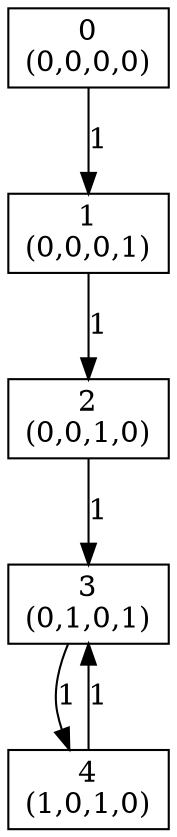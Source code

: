 digraph P {
node [shape=box];
0 -> 1 [ label="1" ];
1 -> 2 [ label="1" ];
2 -> 3 [ label="1" ];
3 -> 4 [ label="1" ];
4 -> 3 [ label="1" ];
0 [label="0\n(0,0,0,0)"];
1 [label="1\n(0,0,0,1)"];
2 [label="2\n(0,0,1,0)"];
3 [label="3\n(0,1,0,1)"];
4 [label="4\n(1,0,1,0)"];
}
